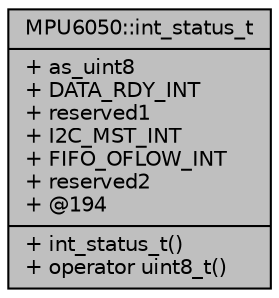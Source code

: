 digraph "MPU6050::int_status_t"
{
  edge [fontname="Helvetica",fontsize="10",labelfontname="Helvetica",labelfontsize="10"];
  node [fontname="Helvetica",fontsize="10",shape=record];
  Node1 [label="{MPU6050::int_status_t\n|+ as_uint8\l+ DATA_RDY_INT\l+ reserved1\l+ I2C_MST_INT\l+ FIFO_OFLOW_INT\l+ reserved2\l+ @194\l|+ int_status_t()\l+ operator uint8_t()\l}",height=0.2,width=0.4,color="black", fillcolor="grey75", style="filled", fontcolor="black"];
}
